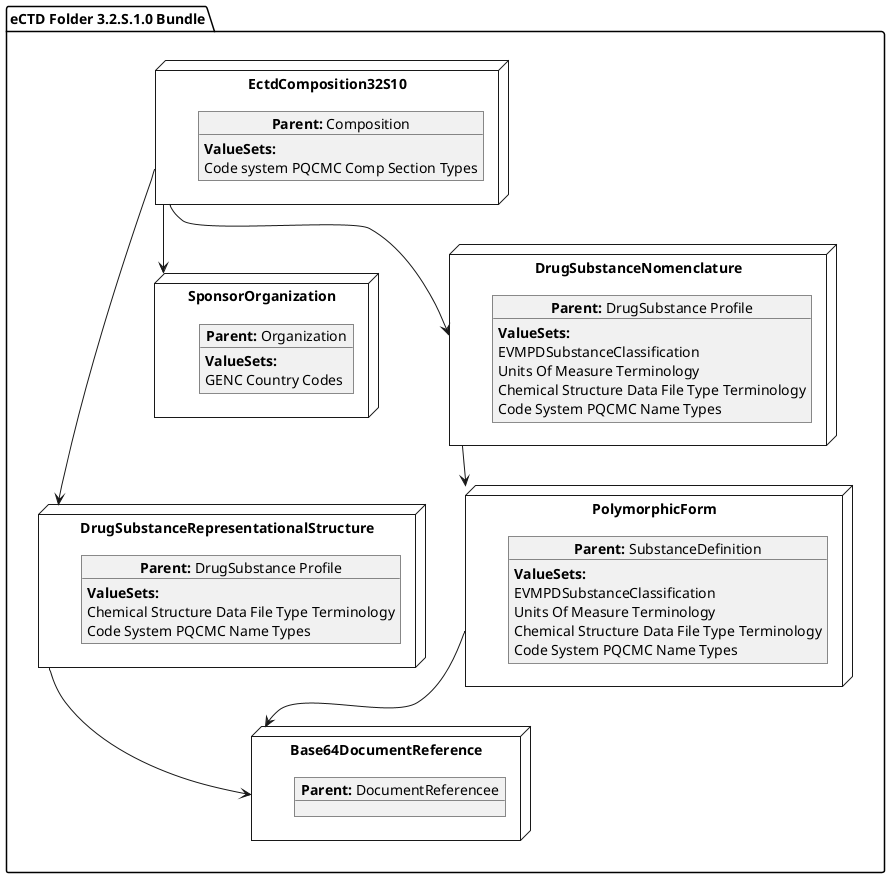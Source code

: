@startuml
allowmixing
'Mixed model of use case and object
package "eCTD Folder 3.2.S.1.0 Bundle" as NODES {
  node "DrugSubstanceRepresentationalStructure" as N21 { 
      object "**Parent:** DrugSubstance Profile" as obj22 {
        **ValueSets:**
        Chemical Structure Data File Type Terminology
        Code System PQCMC Name Types
    }
}
node "Base64DocumentReference" as NB64 { 
      object "**Parent:** DocumentReferencee"  as obj64    
}

  node "EctdComposition32S10" as N1 { 
      object "**Parent:** Composition" as obj1 {
      **ValueSets:**
  Code system PQCMC Comp Section Types
    }
     
}
node "PolymorphicForm" as N2 { 
      object "**Parent:** SubstanceDefinition" as obj2 {
        **ValueSets:**
        EVMPDSubstanceClassification
        Units Of Measure Terminology
        Chemical Structure Data File Type Terminology
        Code System PQCMC Name Types
    }
     
}
 node "SponsorOrganization" as NSO { 
      object "**Parent:** Organization" as objAu {
        **ValueSets:**
        GENC Country Codes
    }
} 
  node "DrugSubstanceNomenclature" as NN { 
      object "**Parent:** DrugSubstance Profile" as obj3 {
        **ValueSets:**
        EVMPDSubstanceClassification
        Units Of Measure Terminology
        Chemical Structure Data File Type Terminology
        Code System PQCMC Name Types 
      }
    
}


N1 --> N21
N1 --> NN
NN --> N2

N2 --> NB64
N21 --> NB64
N1 --> NSO
}
@enduml